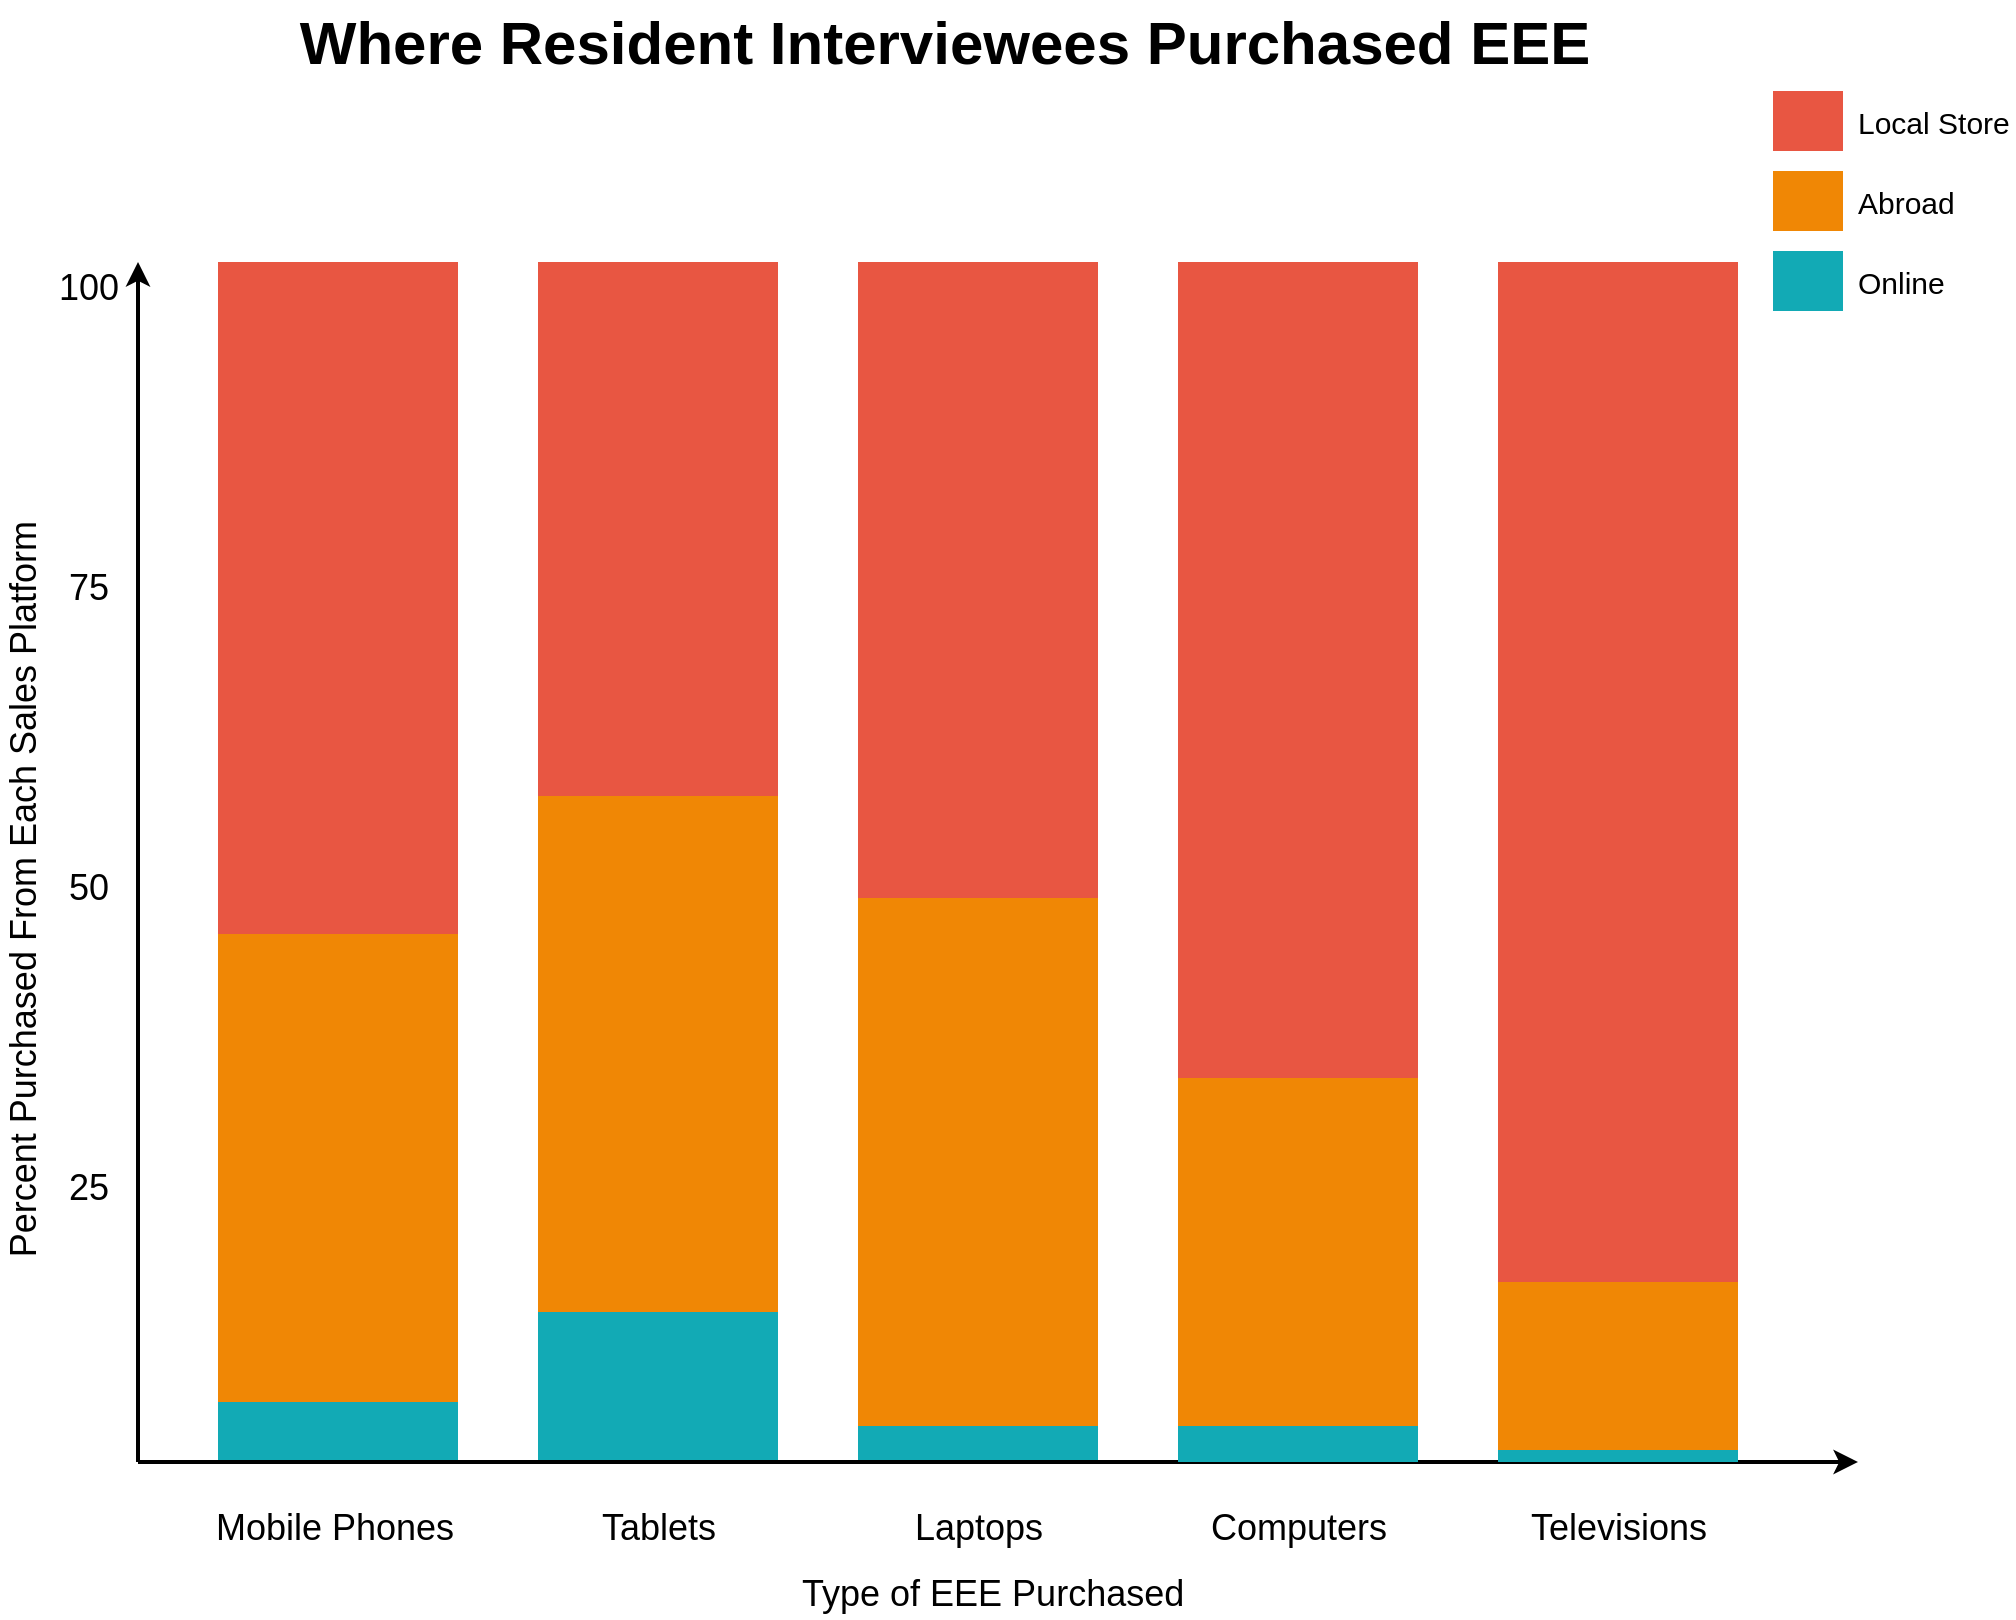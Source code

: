 <mxfile version="13.5.4" type="github">
  <diagram id="07fea595-8f29-1299-0266-81d95cde20df" name="Page-1">
    <mxGraphModel dx="-1300" dy="-247" grid="1" gridSize="10" guides="1" tooltips="1" connect="1" arrows="1" fold="1" page="1" pageScale="1" pageWidth="1169" pageHeight="827" background="#ffffff" math="0" shadow="0">
      <root>
        <mxCell id="0" />
        <mxCell id="1" parent="0" />
        <mxCell id="723" value="" style="whiteSpace=wrap;fillColor=#12AAB5;gradientColor=none;gradientDirection=east;strokeColor=none;html=1;fontColor=#23445d;" parent="1" vertex="1">
          <mxGeometry x="2480" y="1570" width="120" height="30" as="geometry" />
        </mxCell>
        <mxCell id="724" value="" style="whiteSpace=wrap;fillColor=#12AAB5;gradientColor=none;gradientDirection=east;strokeColor=none;html=1;fontColor=#23445d;" parent="1" vertex="1">
          <mxGeometry x="2640" y="1525" width="120" height="75.0" as="geometry" />
        </mxCell>
        <mxCell id="725" value="" style="whiteSpace=wrap;fillColor=#12AAB5;gradientColor=none;gradientDirection=east;strokeColor=none;html=1;fontColor=#23445d;" parent="1" vertex="1">
          <mxGeometry x="2800" y="1582" width="120" height="18" as="geometry" />
        </mxCell>
        <mxCell id="726" value="" style="whiteSpace=wrap;gradientColor=none;gradientDirection=east;strokeColor=none;html=1;fontColor=#23445d;fillColor=#F08705;" parent="1" vertex="1">
          <mxGeometry x="2960" y="1408" width="120" height="174" as="geometry" />
        </mxCell>
        <mxCell id="727" value="" style="edgeStyle=none;html=1;fontColor=#000000;strokeWidth=2;strokeColor=#000000;rounded=0;" parent="1" edge="1">
          <mxGeometry width="100" height="100" relative="1" as="geometry">
            <mxPoint x="2440" y="1600" as="sourcePoint" />
            <mxPoint x="2440" y="1000" as="targetPoint" />
          </mxGeometry>
        </mxCell>
        <mxCell id="728" value="" style="whiteSpace=wrap;fillColor=#F08705;gradientColor=none;gradientDirection=east;strokeColor=none;html=1;fontColor=#23445d;" parent="1" vertex="1">
          <mxGeometry x="2480" y="1336" width="120" height="234" as="geometry" />
        </mxCell>
        <mxCell id="729" value="" style="whiteSpace=wrap;fillColor=#E85642;gradientColor=none;gradientDirection=east;strokeColor=none;html=1;fontColor=#23445d;" parent="1" vertex="1">
          <mxGeometry x="2480" y="1000" width="120" height="336" as="geometry" />
        </mxCell>
        <mxCell id="730" value="" style="whiteSpace=wrap;fillColor=#F08705;gradientColor=none;gradientDirection=east;strokeColor=none;html=1;fontColor=#23445d;" parent="1" vertex="1">
          <mxGeometry x="2640" y="1267" width="120" height="258" as="geometry" />
        </mxCell>
        <mxCell id="731" value="" style="whiteSpace=wrap;fillColor=#E85642;gradientColor=none;gradientDirection=east;strokeColor=none;html=1;fontColor=#23445d;" parent="1" vertex="1">
          <mxGeometry x="2640" y="1000" width="120" height="267" as="geometry" />
        </mxCell>
        <mxCell id="732" value="" style="whiteSpace=wrap;fillColor=#F08705;gradientColor=none;gradientDirection=east;strokeColor=none;html=1;fontColor=#23445d;" parent="1" vertex="1">
          <mxGeometry x="2800" y="1318" width="120" height="264" as="geometry" />
        </mxCell>
        <mxCell id="733" value="" style="whiteSpace=wrap;fillColor=#E85642;gradientColor=none;gradientDirection=east;strokeColor=none;html=1;fontColor=#23445d;" parent="1" vertex="1">
          <mxGeometry x="2800" y="1000" width="120" height="318" as="geometry" />
        </mxCell>
        <mxCell id="734" value="" style="edgeStyle=none;html=1;fontColor=#000000;strokeWidth=2;strokeColor=#000000;rounded=0;" parent="1" edge="1">
          <mxGeometry width="100" height="100" relative="1" as="geometry">
            <mxPoint x="2440" y="1600" as="sourcePoint" />
            <mxPoint x="3300" y="1600" as="targetPoint" />
          </mxGeometry>
        </mxCell>
        <mxCell id="735" value="Type of EEE Purchased" style="text;spacingTop=-5;html=1;fontSize=18;fontStyle=0;points=[];" parent="1" vertex="1">
          <mxGeometry x="2770" y="1654" width="200" height="20" as="geometry" />
        </mxCell>
        <mxCell id="736" value="Mobile Phones" style="text;spacingTop=-5;align=center;verticalAlign=middle;fontStyle=0;html=1;fontSize=18;points=[];strokeColor=none;" parent="1" vertex="1">
          <mxGeometry x="2477.5" y="1620" width="120" height="30" as="geometry" />
        </mxCell>
        <mxCell id="737" value="Tablets" style="text;spacingTop=-5;align=center;verticalAlign=middle;fontStyle=0;html=1;fontSize=18;points=[];strokeColor=none;" parent="1" vertex="1">
          <mxGeometry x="2640" y="1620" width="120" height="30" as="geometry" />
        </mxCell>
        <mxCell id="738" value="Laptops" style="text;spacingTop=-5;align=center;verticalAlign=middle;fontStyle=0;html=1;fontSize=18;points=[];strokeColor=none;" parent="1" vertex="1">
          <mxGeometry x="2800" y="1620" width="120" height="30" as="geometry" />
        </mxCell>
        <mxCell id="739" value="" style="whiteSpace=wrap;fillColor=#12AAB5;gradientColor=none;gradientDirection=east;strokeColor=none;html=1;fontColor=#23445d;" parent="1" vertex="1">
          <mxGeometry x="3257.5" y="994.5" width="35.0" height="30.0" as="geometry" />
        </mxCell>
        <mxCell id="740" value="" style="whiteSpace=wrap;fillColor=#F08705;gradientColor=none;gradientDirection=east;strokeColor=none;html=1;fontColor=#23445d;" parent="1" vertex="1">
          <mxGeometry x="3257.5" y="954.5" width="35.0" height="30.0" as="geometry" />
        </mxCell>
        <mxCell id="741" value="" style="whiteSpace=wrap;fillColor=#E85642;gradientColor=none;gradientDirection=east;strokeColor=none;html=1;fontColor=#23445d;" parent="1" vertex="1">
          <mxGeometry x="3257.5" y="914.5" width="35.0" height="30.0" as="geometry" />
        </mxCell>
        <mxCell id="742" value="Local Store" style="text;spacingTop=-5;html=1;points=[];fontSize=15;" parent="1" vertex="1">
          <mxGeometry x="3297.5" y="919.5" width="80" height="20" as="geometry" />
        </mxCell>
        <mxCell id="743" value="Abroad" style="text;spacingTop=-5;html=1;points=[];fontSize=15;" parent="1" vertex="1">
          <mxGeometry x="3297.5" y="959.5" width="80" height="20" as="geometry" />
        </mxCell>
        <mxCell id="744" value="Online" style="text;spacingTop=-5;html=1;points=[];fontSize=15;" parent="1" vertex="1">
          <mxGeometry x="3297.5" y="999.5" width="80" height="20" as="geometry" />
        </mxCell>
        <mxCell id="745" value="Percent Purchased From Each Sales Platform" style="text;spacingTop=-5;html=1;fontSize=18;fontStyle=0;points=[];rotation=-90;" parent="1" vertex="1">
          <mxGeometry x="2191.88" y="1300" width="378.75" height="20" as="geometry" />
        </mxCell>
        <mxCell id="746" value="25" style="text;spacingTop=-5;align=center;verticalAlign=middle;fontStyle=0;html=1;fontSize=18;points=[]" parent="1" vertex="1">
          <mxGeometry x="2400" y="1450" width="30" height="30" as="geometry" />
        </mxCell>
        <mxCell id="747" value="50" style="text;spacingTop=-5;align=center;verticalAlign=middle;fontStyle=0;html=1;fontSize=18;points=[]" parent="1" vertex="1">
          <mxGeometry x="2400" y="1300" width="30" height="30" as="geometry" />
        </mxCell>
        <mxCell id="748" value="75" style="text;spacingTop=-5;align=center;verticalAlign=middle;fontStyle=0;html=1;fontSize=18;points=[]" parent="1" vertex="1">
          <mxGeometry x="2400" y="1150" width="30" height="30" as="geometry" />
        </mxCell>
        <mxCell id="749" value="&lt;font style=&quot;font-size: 30px&quot;&gt;Where Resident Interviewees Purchased EEE&lt;/font&gt;" style="text;spacingTop=-5;align=center;verticalAlign=middle;fontSize=30;fontStyle=1;html=1;points=[]" parent="1" vertex="1">
          <mxGeometry x="2437.5" y="869.5" width="810" height="45" as="geometry" />
        </mxCell>
        <mxCell id="750" value="" style="whiteSpace=wrap;gradientColor=none;gradientDirection=east;strokeColor=none;html=1;fontColor=#23445d;fillColor=#12AAB5;" parent="1" vertex="1">
          <mxGeometry x="2960" y="1582" width="120" height="18" as="geometry" />
        </mxCell>
        <mxCell id="751" value="" style="whiteSpace=wrap;fillColor=#E85642;gradientColor=none;gradientDirection=east;strokeColor=none;html=1;fontColor=#23445d;" parent="1" vertex="1">
          <mxGeometry x="2960" y="1000" width="120" height="408" as="geometry" />
        </mxCell>
        <mxCell id="752" value="Computers" style="text;spacingTop=-5;align=center;verticalAlign=middle;fontStyle=0;html=1;fontSize=18;points=[];strokeColor=none;" parent="1" vertex="1">
          <mxGeometry x="2960" y="1620" width="120" height="30" as="geometry" />
        </mxCell>
        <mxCell id="rHFiX-RopD-UNITgUDNW-754" value="Televisions" style="text;spacingTop=-5;align=center;verticalAlign=middle;fontStyle=0;html=1;fontSize=18;points=[];strokeColor=none;" parent="1" vertex="1">
          <mxGeometry x="3120" y="1620" width="120" height="30" as="geometry" />
        </mxCell>
        <mxCell id="rHFiX-RopD-UNITgUDNW-755" value="" style="whiteSpace=wrap;fillColor=#12AAB5;gradientColor=none;gradientDirection=east;strokeColor=none;html=1;fontColor=#23445d;" parent="1" vertex="1">
          <mxGeometry x="3120" y="1594" width="120" height="6" as="geometry" />
        </mxCell>
        <mxCell id="rHFiX-RopD-UNITgUDNW-758" value="100" style="text;spacingTop=-5;align=center;verticalAlign=middle;fontStyle=0;html=1;fontSize=18;points=[]" parent="1" vertex="1">
          <mxGeometry x="2400" y="1000" width="30" height="30" as="geometry" />
        </mxCell>
        <mxCell id="rHFiX-RopD-UNITgUDNW-760" value="" style="whiteSpace=wrap;fillColor=#F08705;gradientColor=none;gradientDirection=east;strokeColor=none;html=1;fontColor=#23445d;" parent="1" vertex="1">
          <mxGeometry x="3120" y="1510" width="120" height="84" as="geometry" />
        </mxCell>
        <mxCell id="rHFiX-RopD-UNITgUDNW-761" value="" style="whiteSpace=wrap;fillColor=#E85642;gradientColor=none;gradientDirection=east;strokeColor=none;html=1;fontColor=#23445d;" parent="1" vertex="1">
          <mxGeometry x="3120" y="1000" width="120" height="510" as="geometry" />
        </mxCell>
      </root>
    </mxGraphModel>
  </diagram>
</mxfile>
